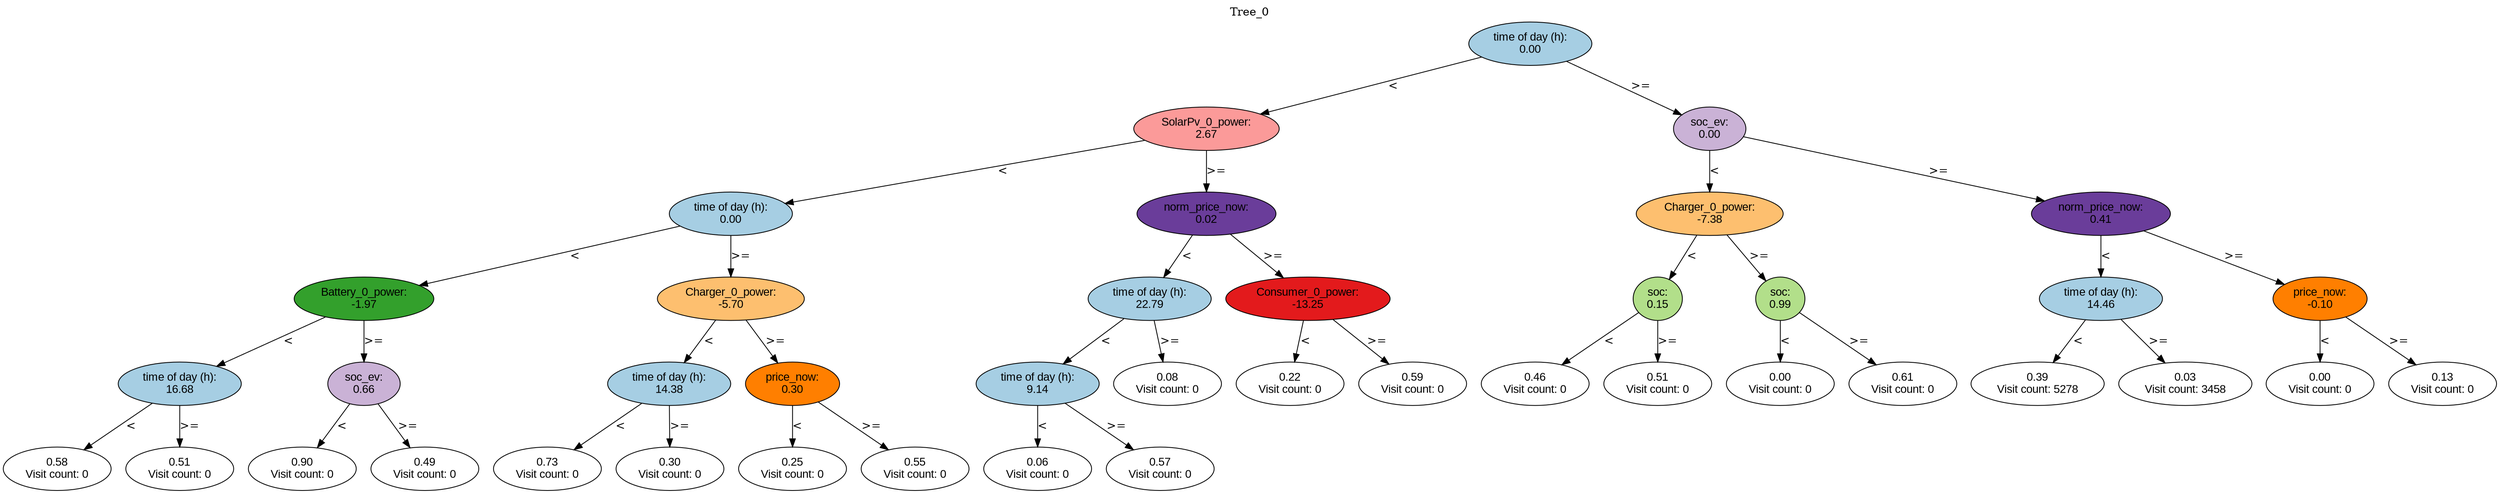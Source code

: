 digraph BST {
    node [fontname="Arial" style=filled colorscheme=paired12];
    0 [ label = "time of day (h):
0.00" fillcolor=1];
    1 [ label = "SolarPv_0_power:
2.67" fillcolor=5];
    2 [ label = "time of day (h):
0.00" fillcolor=1];
    3 [ label = "Battery_0_power:
-1.97" fillcolor=4];
    4 [ label = "time of day (h):
16.68" fillcolor=1];
    5 [ label = "0.58
Visit count: 0" fillcolor=white];
    6 [ label = "0.51
Visit count: 0" fillcolor=white];
    7 [ label = "soc_ev:
0.66" fillcolor=9];
    8 [ label = "0.90
Visit count: 0" fillcolor=white];
    9 [ label = "0.49
Visit count: 0" fillcolor=white];
    10 [ label = "Charger_0_power:
-5.70" fillcolor=7];
    11 [ label = "time of day (h):
14.38" fillcolor=1];
    12 [ label = "0.73
Visit count: 0" fillcolor=white];
    13 [ label = "0.30
Visit count: 0" fillcolor=white];
    14 [ label = "price_now:
0.30" fillcolor=8];
    15 [ label = "0.25
Visit count: 0" fillcolor=white];
    16 [ label = "0.55
Visit count: 0" fillcolor=white];
    17 [ label = "norm_price_now:
0.02" fillcolor=10];
    18 [ label = "time of day (h):
22.79" fillcolor=1];
    19 [ label = "time of day (h):
9.14" fillcolor=1];
    20 [ label = "0.06
Visit count: 0" fillcolor=white];
    21 [ label = "0.57
Visit count: 0" fillcolor=white];
    22 [ label = "0.08
Visit count: 0" fillcolor=white];
    23 [ label = "Consumer_0_power:
-13.25" fillcolor=6];
    24 [ label = "0.22
Visit count: 0" fillcolor=white];
    25 [ label = "0.59
Visit count: 0" fillcolor=white];
    26 [ label = "soc_ev:
0.00" fillcolor=9];
    27 [ label = "Charger_0_power:
-7.38" fillcolor=7];
    28 [ label = "soc:
0.15" fillcolor=3];
    29 [ label = "0.46
Visit count: 0" fillcolor=white];
    30 [ label = "0.51
Visit count: 0" fillcolor=white];
    31 [ label = "soc:
0.99" fillcolor=3];
    32 [ label = "0.00
Visit count: 0" fillcolor=white];
    33 [ label = "0.61
Visit count: 0" fillcolor=white];
    34 [ label = "norm_price_now:
0.41" fillcolor=10];
    35 [ label = "time of day (h):
14.46" fillcolor=1];
    36 [ label = "0.39
Visit count: 5278" fillcolor=white];
    37 [ label = "0.03
Visit count: 3458" fillcolor=white];
    38 [ label = "price_now:
-0.10" fillcolor=8];
    39 [ label = "0.00
Visit count: 0" fillcolor=white];
    40 [ label = "0.13
Visit count: 0" fillcolor=white];

    0  -> 1[ label = "<"];
    0  -> 26[ label = ">="];
    1  -> 2[ label = "<"];
    1  -> 17[ label = ">="];
    2  -> 3[ label = "<"];
    2  -> 10[ label = ">="];
    3  -> 4[ label = "<"];
    3  -> 7[ label = ">="];
    4  -> 5[ label = "<"];
    4  -> 6[ label = ">="];
    7  -> 8[ label = "<"];
    7  -> 9[ label = ">="];
    10  -> 11[ label = "<"];
    10  -> 14[ label = ">="];
    11  -> 12[ label = "<"];
    11  -> 13[ label = ">="];
    14  -> 15[ label = "<"];
    14  -> 16[ label = ">="];
    17  -> 18[ label = "<"];
    17  -> 23[ label = ">="];
    18  -> 19[ label = "<"];
    18  -> 22[ label = ">="];
    19  -> 20[ label = "<"];
    19  -> 21[ label = ">="];
    23  -> 24[ label = "<"];
    23  -> 25[ label = ">="];
    26  -> 27[ label = "<"];
    26  -> 34[ label = ">="];
    27  -> 28[ label = "<"];
    27  -> 31[ label = ">="];
    28  -> 29[ label = "<"];
    28  -> 30[ label = ">="];
    31  -> 32[ label = "<"];
    31  -> 33[ label = ">="];
    34  -> 35[ label = "<"];
    34  -> 38[ label = ">="];
    35  -> 36[ label = "<"];
    35  -> 37[ label = ">="];
    38  -> 39[ label = "<"];
    38  -> 40[ label = ">="];

    labelloc="t";
    label="Tree_0";
}